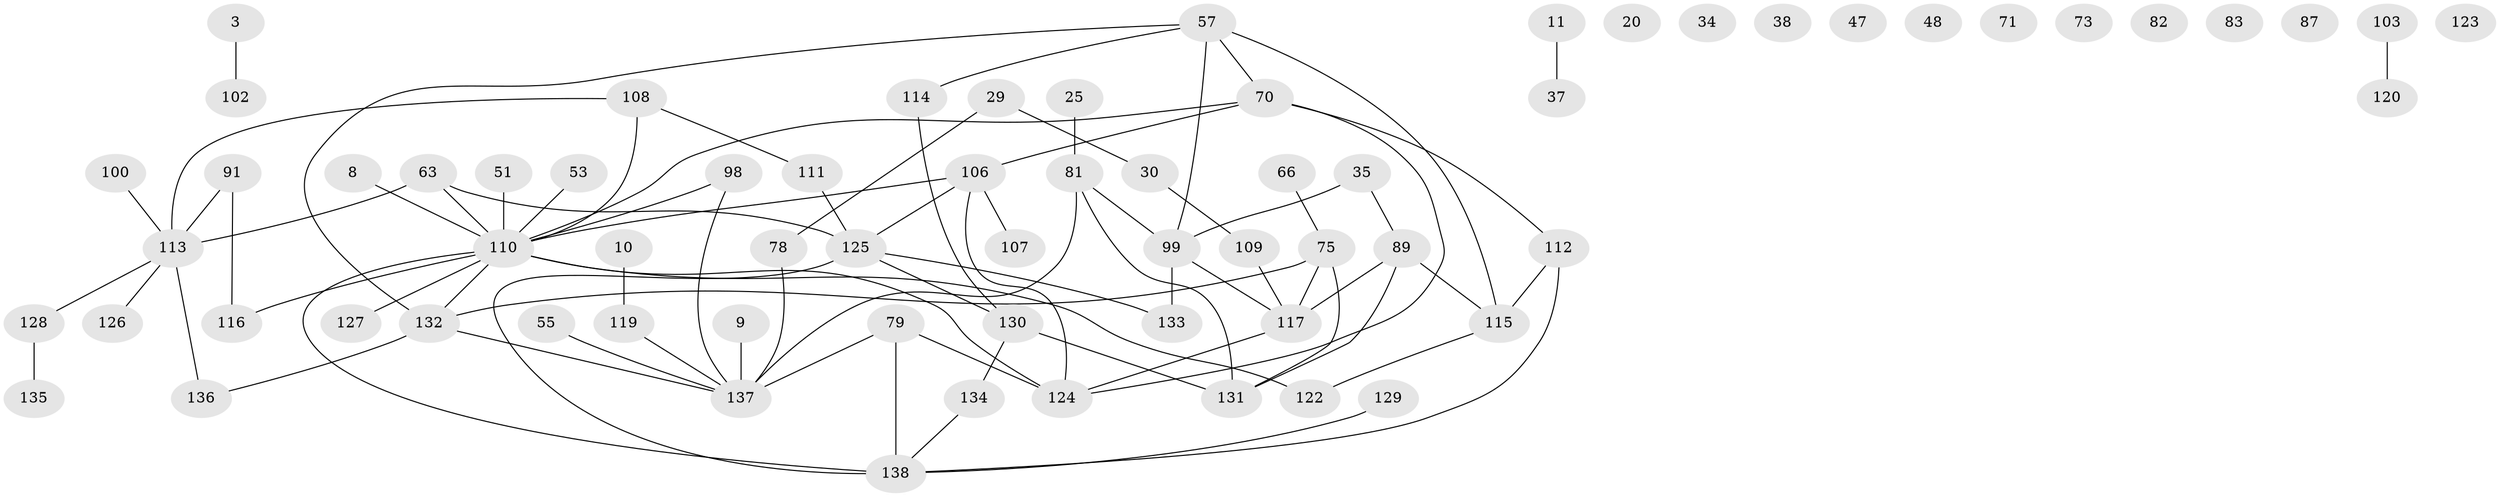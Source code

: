 // original degree distribution, {2: 0.2971014492753623, 4: 0.14492753623188406, 1: 0.21739130434782608, 3: 0.18840579710144928, 7: 0.007246376811594203, 0: 0.07971014492753623, 5: 0.050724637681159424, 6: 0.014492753623188406}
// Generated by graph-tools (version 1.1) at 2025/44/03/04/25 21:44:14]
// undirected, 69 vertices, 82 edges
graph export_dot {
graph [start="1"]
  node [color=gray90,style=filled];
  3;
  8;
  9;
  10;
  11;
  20;
  25;
  29;
  30;
  34;
  35;
  37;
  38;
  47;
  48;
  51;
  53;
  55;
  57 [super="+36"];
  63 [super="+41+58"];
  66;
  70 [super="+65"];
  71;
  73;
  75;
  78;
  79;
  81 [super="+27"];
  82;
  83;
  87;
  89;
  91;
  98;
  99 [super="+94"];
  100;
  102;
  103;
  106 [super="+74+68"];
  107;
  108;
  109;
  110 [super="+64+105+96"];
  111;
  112 [super="+77"];
  113 [super="+2+72+67"];
  114 [super="+86"];
  115 [super="+1+76"];
  116 [super="+17+52"];
  117 [super="+92"];
  119;
  120;
  122;
  123;
  124 [super="+31"];
  125 [super="+62+59+69+95+121"];
  126;
  127;
  128 [super="+49+80+97+85+104+118"];
  129;
  130 [super="+19"];
  131;
  132 [super="+28+46"];
  133;
  134;
  135;
  136;
  137 [super="+88+33"];
  138 [super="+101"];
  3 -- 102;
  8 -- 110;
  9 -- 137;
  10 -- 119;
  11 -- 37;
  25 -- 81;
  29 -- 30;
  29 -- 78;
  30 -- 109;
  35 -- 89;
  35 -- 99;
  51 -- 110;
  53 -- 110;
  55 -- 137;
  57 -- 70;
  57 -- 115;
  57 -- 132;
  57 -- 114;
  57 -- 99;
  63 -- 113 [weight=3];
  63 -- 125;
  63 -- 110 [weight=3];
  66 -- 75;
  70 -- 124;
  70 -- 112;
  70 -- 110 [weight=2];
  70 -- 106;
  75 -- 117;
  75 -- 131;
  75 -- 132;
  78 -- 137;
  79 -- 124 [weight=2];
  79 -- 137 [weight=2];
  79 -- 138;
  81 -- 131 [weight=2];
  81 -- 137;
  81 -- 99;
  89 -- 115;
  89 -- 131;
  89 -- 117;
  91 -- 113;
  91 -- 116;
  98 -- 137;
  98 -- 110;
  99 -- 117;
  99 -- 133;
  100 -- 113;
  103 -- 120;
  106 -- 124;
  106 -- 107;
  106 -- 125;
  106 -- 110;
  108 -- 111;
  108 -- 110;
  108 -- 113;
  109 -- 117;
  110 -- 138;
  110 -- 132;
  110 -- 127;
  110 -- 116;
  110 -- 122;
  110 -- 124;
  111 -- 125;
  112 -- 115 [weight=2];
  112 -- 138;
  113 -- 136;
  113 -- 126;
  113 -- 128;
  114 -- 130;
  115 -- 122;
  117 -- 124;
  119 -- 137;
  125 -- 130 [weight=2];
  125 -- 138 [weight=2];
  125 -- 133;
  128 -- 135;
  129 -- 138;
  130 -- 134;
  130 -- 131;
  132 -- 136;
  132 -- 137;
  134 -- 138;
}
